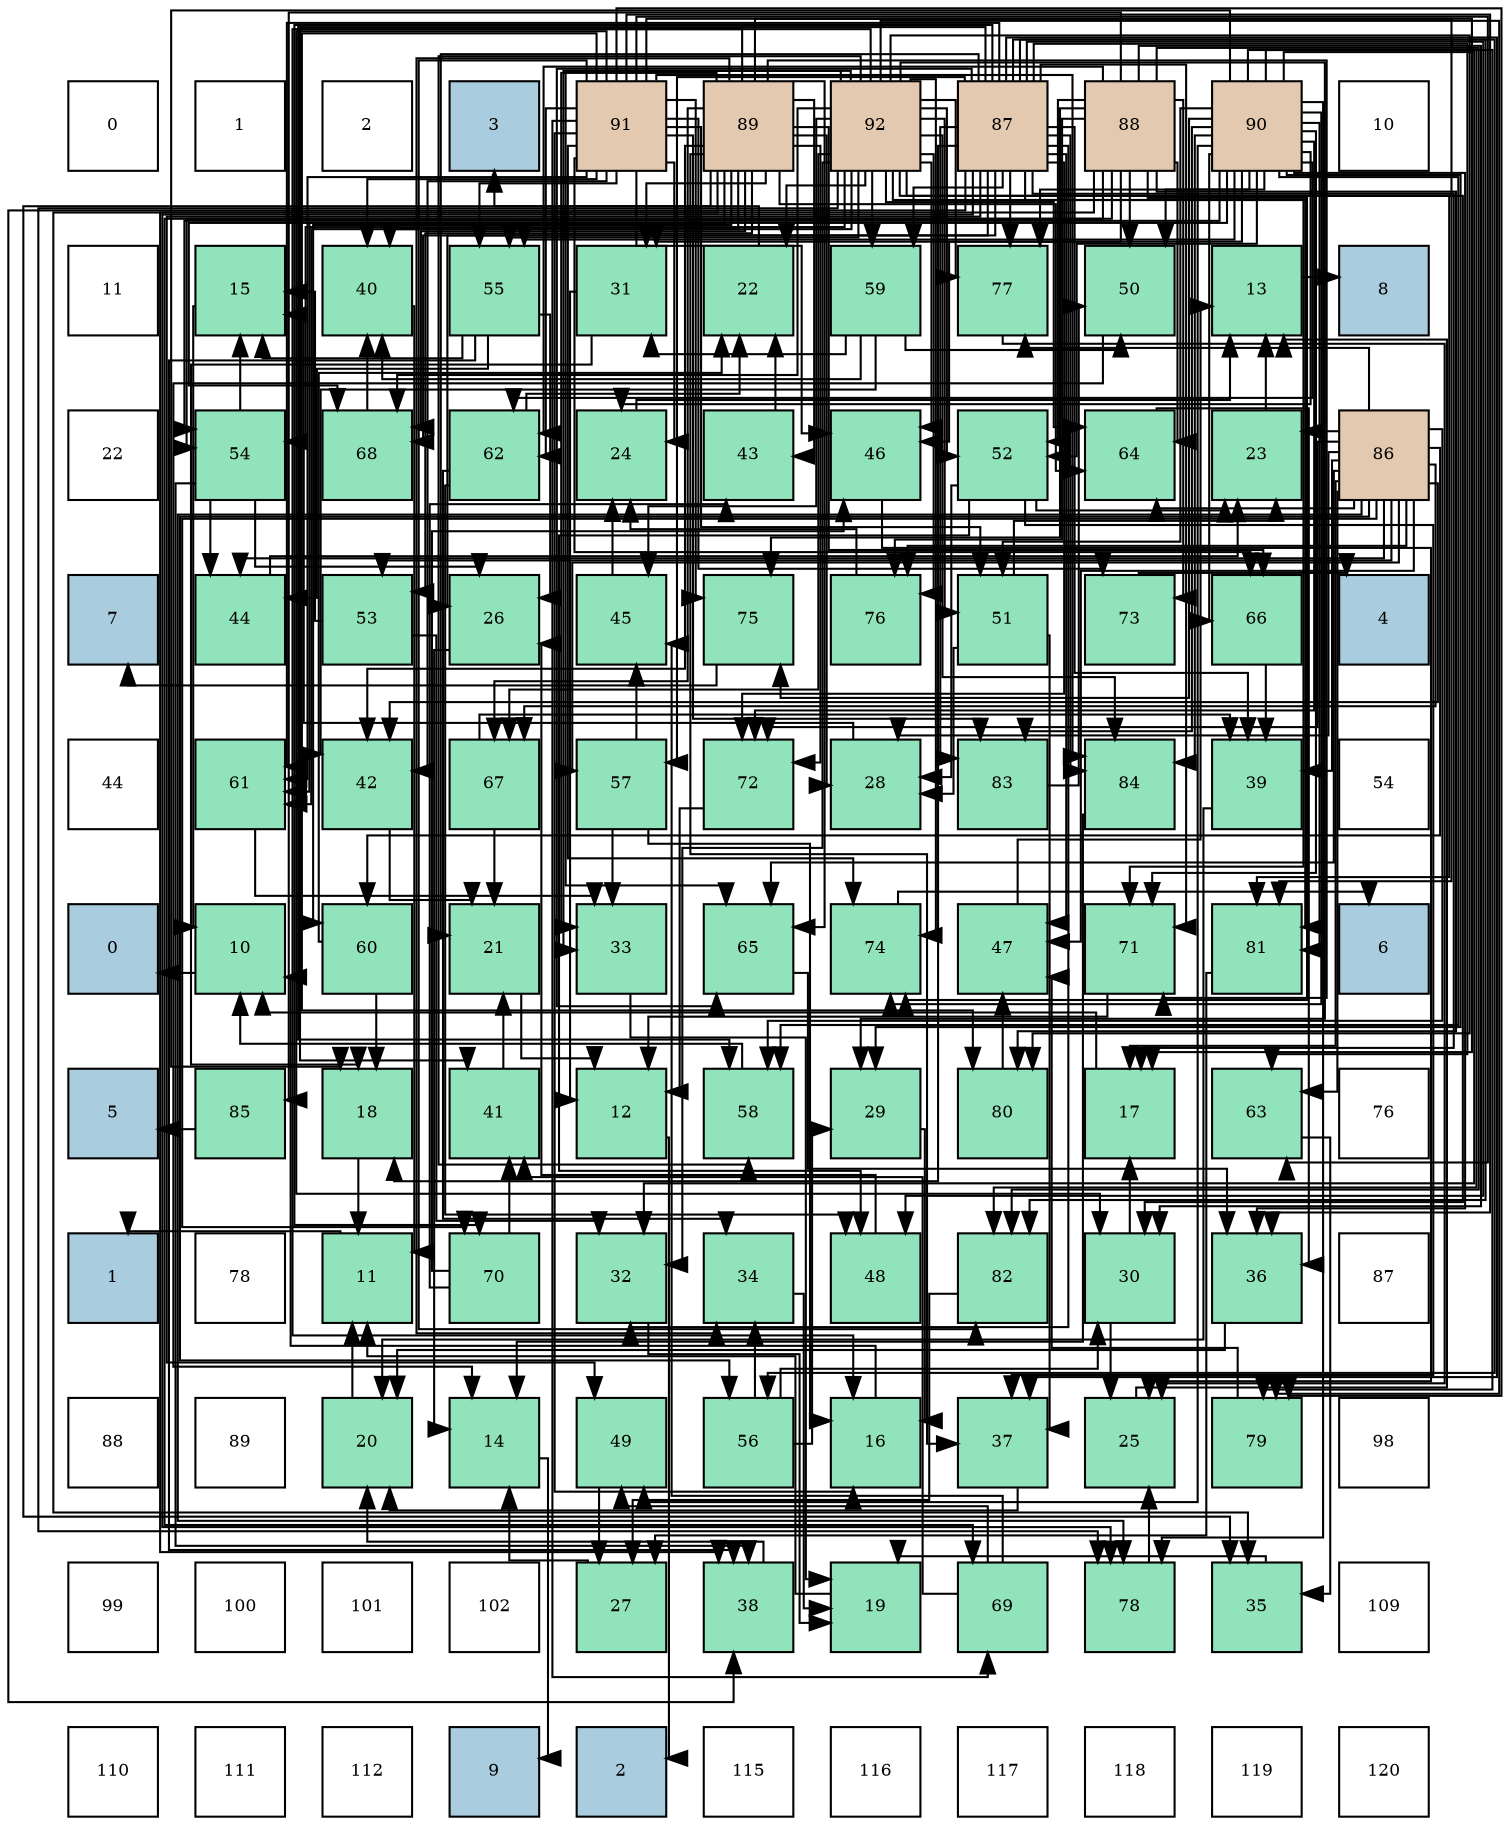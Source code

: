 digraph layout{
 rankdir=TB;
 splines=ortho;
 node [style=filled shape=square fixedsize=true width=0.6];
0[label="0", fontsize=8, fillcolor="#ffffff"];
1[label="1", fontsize=8, fillcolor="#ffffff"];
2[label="2", fontsize=8, fillcolor="#ffffff"];
3[label="3", fontsize=8, fillcolor="#a9ccde"];
4[label="91", fontsize=8, fillcolor="#e3c9af"];
5[label="89", fontsize=8, fillcolor="#e3c9af"];
6[label="92", fontsize=8, fillcolor="#e3c9af"];
7[label="87", fontsize=8, fillcolor="#e3c9af"];
8[label="88", fontsize=8, fillcolor="#e3c9af"];
9[label="90", fontsize=8, fillcolor="#e3c9af"];
10[label="10", fontsize=8, fillcolor="#ffffff"];
11[label="11", fontsize=8, fillcolor="#ffffff"];
12[label="15", fontsize=8, fillcolor="#91e3bb"];
13[label="40", fontsize=8, fillcolor="#91e3bb"];
14[label="55", fontsize=8, fillcolor="#91e3bb"];
15[label="31", fontsize=8, fillcolor="#91e3bb"];
16[label="22", fontsize=8, fillcolor="#91e3bb"];
17[label="59", fontsize=8, fillcolor="#91e3bb"];
18[label="77", fontsize=8, fillcolor="#91e3bb"];
19[label="50", fontsize=8, fillcolor="#91e3bb"];
20[label="13", fontsize=8, fillcolor="#91e3bb"];
21[label="8", fontsize=8, fillcolor="#a9ccde"];
22[label="22", fontsize=8, fillcolor="#ffffff"];
23[label="54", fontsize=8, fillcolor="#91e3bb"];
24[label="68", fontsize=8, fillcolor="#91e3bb"];
25[label="62", fontsize=8, fillcolor="#91e3bb"];
26[label="24", fontsize=8, fillcolor="#91e3bb"];
27[label="43", fontsize=8, fillcolor="#91e3bb"];
28[label="46", fontsize=8, fillcolor="#91e3bb"];
29[label="52", fontsize=8, fillcolor="#91e3bb"];
30[label="64", fontsize=8, fillcolor="#91e3bb"];
31[label="23", fontsize=8, fillcolor="#91e3bb"];
32[label="86", fontsize=8, fillcolor="#e3c9af"];
33[label="7", fontsize=8, fillcolor="#a9ccde"];
34[label="44", fontsize=8, fillcolor="#91e3bb"];
35[label="53", fontsize=8, fillcolor="#91e3bb"];
36[label="26", fontsize=8, fillcolor="#91e3bb"];
37[label="45", fontsize=8, fillcolor="#91e3bb"];
38[label="75", fontsize=8, fillcolor="#91e3bb"];
39[label="76", fontsize=8, fillcolor="#91e3bb"];
40[label="51", fontsize=8, fillcolor="#91e3bb"];
41[label="73", fontsize=8, fillcolor="#91e3bb"];
42[label="66", fontsize=8, fillcolor="#91e3bb"];
43[label="4", fontsize=8, fillcolor="#a9ccde"];
44[label="44", fontsize=8, fillcolor="#ffffff"];
45[label="61", fontsize=8, fillcolor="#91e3bb"];
46[label="42", fontsize=8, fillcolor="#91e3bb"];
47[label="67", fontsize=8, fillcolor="#91e3bb"];
48[label="57", fontsize=8, fillcolor="#91e3bb"];
49[label="72", fontsize=8, fillcolor="#91e3bb"];
50[label="28", fontsize=8, fillcolor="#91e3bb"];
51[label="83", fontsize=8, fillcolor="#91e3bb"];
52[label="84", fontsize=8, fillcolor="#91e3bb"];
53[label="39", fontsize=8, fillcolor="#91e3bb"];
54[label="54", fontsize=8, fillcolor="#ffffff"];
55[label="0", fontsize=8, fillcolor="#a9ccde"];
56[label="10", fontsize=8, fillcolor="#91e3bb"];
57[label="60", fontsize=8, fillcolor="#91e3bb"];
58[label="21", fontsize=8, fillcolor="#91e3bb"];
59[label="33", fontsize=8, fillcolor="#91e3bb"];
60[label="65", fontsize=8, fillcolor="#91e3bb"];
61[label="74", fontsize=8, fillcolor="#91e3bb"];
62[label="47", fontsize=8, fillcolor="#91e3bb"];
63[label="71", fontsize=8, fillcolor="#91e3bb"];
64[label="81", fontsize=8, fillcolor="#91e3bb"];
65[label="6", fontsize=8, fillcolor="#a9ccde"];
66[label="5", fontsize=8, fillcolor="#a9ccde"];
67[label="85", fontsize=8, fillcolor="#91e3bb"];
68[label="18", fontsize=8, fillcolor="#91e3bb"];
69[label="41", fontsize=8, fillcolor="#91e3bb"];
70[label="12", fontsize=8, fillcolor="#91e3bb"];
71[label="58", fontsize=8, fillcolor="#91e3bb"];
72[label="29", fontsize=8, fillcolor="#91e3bb"];
73[label="80", fontsize=8, fillcolor="#91e3bb"];
74[label="17", fontsize=8, fillcolor="#91e3bb"];
75[label="63", fontsize=8, fillcolor="#91e3bb"];
76[label="76", fontsize=8, fillcolor="#ffffff"];
77[label="1", fontsize=8, fillcolor="#a9ccde"];
78[label="78", fontsize=8, fillcolor="#ffffff"];
79[label="11", fontsize=8, fillcolor="#91e3bb"];
80[label="70", fontsize=8, fillcolor="#91e3bb"];
81[label="32", fontsize=8, fillcolor="#91e3bb"];
82[label="34", fontsize=8, fillcolor="#91e3bb"];
83[label="48", fontsize=8, fillcolor="#91e3bb"];
84[label="82", fontsize=8, fillcolor="#91e3bb"];
85[label="30", fontsize=8, fillcolor="#91e3bb"];
86[label="36", fontsize=8, fillcolor="#91e3bb"];
87[label="87", fontsize=8, fillcolor="#ffffff"];
88[label="88", fontsize=8, fillcolor="#ffffff"];
89[label="89", fontsize=8, fillcolor="#ffffff"];
90[label="20", fontsize=8, fillcolor="#91e3bb"];
91[label="14", fontsize=8, fillcolor="#91e3bb"];
92[label="49", fontsize=8, fillcolor="#91e3bb"];
93[label="56", fontsize=8, fillcolor="#91e3bb"];
94[label="16", fontsize=8, fillcolor="#91e3bb"];
95[label="37", fontsize=8, fillcolor="#91e3bb"];
96[label="25", fontsize=8, fillcolor="#91e3bb"];
97[label="79", fontsize=8, fillcolor="#91e3bb"];
98[label="98", fontsize=8, fillcolor="#ffffff"];
99[label="99", fontsize=8, fillcolor="#ffffff"];
100[label="100", fontsize=8, fillcolor="#ffffff"];
101[label="101", fontsize=8, fillcolor="#ffffff"];
102[label="102", fontsize=8, fillcolor="#ffffff"];
103[label="27", fontsize=8, fillcolor="#91e3bb"];
104[label="38", fontsize=8, fillcolor="#91e3bb"];
105[label="19", fontsize=8, fillcolor="#91e3bb"];
106[label="69", fontsize=8, fillcolor="#91e3bb"];
107[label="78", fontsize=8, fillcolor="#91e3bb"];
108[label="35", fontsize=8, fillcolor="#91e3bb"];
109[label="109", fontsize=8, fillcolor="#ffffff"];
110[label="110", fontsize=8, fillcolor="#ffffff"];
111[label="111", fontsize=8, fillcolor="#ffffff"];
112[label="112", fontsize=8, fillcolor="#ffffff"];
113[label="9", fontsize=8, fillcolor="#a9ccde"];
114[label="2", fontsize=8, fillcolor="#a9ccde"];
115[label="115", fontsize=8, fillcolor="#ffffff"];
116[label="116", fontsize=8, fillcolor="#ffffff"];
117[label="117", fontsize=8, fillcolor="#ffffff"];
118[label="118", fontsize=8, fillcolor="#ffffff"];
119[label="119", fontsize=8, fillcolor="#ffffff"];
120[label="120", fontsize=8, fillcolor="#ffffff"];
edge [constraint=false, style=vis];56 -> 55;
79 -> 77;
70 -> 114;
20 -> 21;
91 -> 113;
12 -> 56;
94 -> 56;
74 -> 56;
68 -> 79;
105 -> 79;
90 -> 79;
58 -> 70;
16 -> 3;
31 -> 20;
26 -> 20;
96 -> 20;
36 -> 91;
103 -> 91;
50 -> 12;
72 -> 94;
85 -> 74;
85 -> 96;
15 -> 70;
15 -> 68;
81 -> 105;
59 -> 105;
82 -> 105;
108 -> 105;
86 -> 90;
95 -> 90;
104 -> 90;
53 -> 90;
13 -> 79;
69 -> 58;
46 -> 58;
27 -> 16;
34 -> 31;
37 -> 26;
28 -> 96;
62 -> 20;
83 -> 36;
92 -> 103;
19 -> 91;
40 -> 31;
40 -> 50;
40 -> 95;
29 -> 31;
29 -> 50;
29 -> 95;
29 -> 83;
35 -> 12;
35 -> 81;
23 -> 12;
23 -> 36;
23 -> 104;
23 -> 34;
14 -> 12;
14 -> 36;
14 -> 104;
14 -> 34;
93 -> 72;
93 -> 85;
93 -> 82;
48 -> 94;
48 -> 59;
48 -> 37;
71 -> 56;
17 -> 15;
17 -> 13;
17 -> 46;
17 -> 19;
57 -> 68;
57 -> 16;
45 -> 59;
25 -> 16;
25 -> 82;
25 -> 83;
75 -> 108;
30 -> 86;
60 -> 86;
42 -> 53;
47 -> 58;
47 -> 53;
24 -> 13;
106 -> 69;
106 -> 37;
106 -> 92;
80 -> 69;
80 -> 27;
80 -> 28;
63 -> 70;
49 -> 70;
41 -> 43;
61 -> 65;
38 -> 33;
39 -> 26;
18 -> 96;
107 -> 96;
97 -> 62;
73 -> 62;
64 -> 103;
84 -> 103;
51 -> 19;
52 -> 91;
67 -> 66;
32 -> 74;
32 -> 31;
32 -> 50;
32 -> 53;
32 -> 46;
32 -> 34;
32 -> 62;
32 -> 35;
32 -> 93;
32 -> 48;
32 -> 71;
32 -> 57;
32 -> 75;
32 -> 30;
32 -> 60;
32 -> 47;
32 -> 80;
32 -> 49;
32 -> 39;
32 -> 18;
32 -> 107;
7 -> 74;
7 -> 68;
7 -> 58;
7 -> 36;
7 -> 81;
7 -> 95;
7 -> 104;
7 -> 53;
7 -> 62;
7 -> 83;
7 -> 92;
7 -> 93;
7 -> 48;
7 -> 71;
7 -> 17;
7 -> 45;
7 -> 75;
7 -> 60;
7 -> 24;
7 -> 80;
7 -> 63;
7 -> 49;
7 -> 18;
7 -> 107;
7 -> 64;
7 -> 84;
7 -> 51;
7 -> 52;
8 -> 85;
8 -> 15;
8 -> 108;
8 -> 19;
8 -> 29;
8 -> 23;
8 -> 25;
8 -> 30;
8 -> 106;
8 -> 41;
8 -> 61;
8 -> 38;
8 -> 39;
8 -> 73;
8 -> 84;
8 -> 67;
5 -> 74;
5 -> 50;
5 -> 15;
5 -> 59;
5 -> 82;
5 -> 108;
5 -> 95;
5 -> 104;
5 -> 13;
5 -> 69;
5 -> 46;
5 -> 27;
5 -> 35;
5 -> 57;
5 -> 45;
5 -> 30;
5 -> 60;
5 -> 42;
5 -> 47;
5 -> 24;
5 -> 63;
5 -> 49;
9 -> 68;
9 -> 26;
9 -> 72;
9 -> 81;
9 -> 86;
9 -> 28;
9 -> 92;
9 -> 19;
9 -> 40;
9 -> 29;
9 -> 23;
9 -> 14;
9 -> 71;
9 -> 25;
9 -> 42;
9 -> 24;
9 -> 63;
9 -> 49;
9 -> 61;
9 -> 38;
9 -> 18;
9 -> 107;
9 -> 97;
9 -> 64;
9 -> 84;
9 -> 51;
9 -> 52;
4 -> 94;
4 -> 26;
4 -> 85;
4 -> 86;
4 -> 13;
4 -> 46;
4 -> 28;
4 -> 40;
4 -> 14;
4 -> 45;
4 -> 25;
4 -> 75;
4 -> 42;
4 -> 106;
4 -> 41;
4 -> 61;
4 -> 38;
4 -> 97;
4 -> 73;
4 -> 64;
4 -> 84;
4 -> 51;
4 -> 52;
6 -> 94;
6 -> 16;
6 -> 72;
6 -> 85;
6 -> 81;
6 -> 59;
6 -> 37;
6 -> 28;
6 -> 40;
6 -> 29;
6 -> 23;
6 -> 14;
6 -> 71;
6 -> 17;
6 -> 45;
6 -> 30;
6 -> 60;
6 -> 47;
6 -> 24;
6 -> 63;
6 -> 61;
6 -> 39;
6 -> 18;
6 -> 107;
6 -> 97;
6 -> 73;
6 -> 64;
6 -> 52;
edge [constraint=true, style=invis];
0 -> 11 -> 22 -> 33 -> 44 -> 55 -> 66 -> 77 -> 88 -> 99 -> 110;
1 -> 12 -> 23 -> 34 -> 45 -> 56 -> 67 -> 78 -> 89 -> 100 -> 111;
2 -> 13 -> 24 -> 35 -> 46 -> 57 -> 68 -> 79 -> 90 -> 101 -> 112;
3 -> 14 -> 25 -> 36 -> 47 -> 58 -> 69 -> 80 -> 91 -> 102 -> 113;
4 -> 15 -> 26 -> 37 -> 48 -> 59 -> 70 -> 81 -> 92 -> 103 -> 114;
5 -> 16 -> 27 -> 38 -> 49 -> 60 -> 71 -> 82 -> 93 -> 104 -> 115;
6 -> 17 -> 28 -> 39 -> 50 -> 61 -> 72 -> 83 -> 94 -> 105 -> 116;
7 -> 18 -> 29 -> 40 -> 51 -> 62 -> 73 -> 84 -> 95 -> 106 -> 117;
8 -> 19 -> 30 -> 41 -> 52 -> 63 -> 74 -> 85 -> 96 -> 107 -> 118;
9 -> 20 -> 31 -> 42 -> 53 -> 64 -> 75 -> 86 -> 97 -> 108 -> 119;
10 -> 21 -> 32 -> 43 -> 54 -> 65 -> 76 -> 87 -> 98 -> 109 -> 120;
rank = same {0 -> 1 -> 2 -> 3 -> 4 -> 5 -> 6 -> 7 -> 8 -> 9 -> 10};
rank = same {11 -> 12 -> 13 -> 14 -> 15 -> 16 -> 17 -> 18 -> 19 -> 20 -> 21};
rank = same {22 -> 23 -> 24 -> 25 -> 26 -> 27 -> 28 -> 29 -> 30 -> 31 -> 32};
rank = same {33 -> 34 -> 35 -> 36 -> 37 -> 38 -> 39 -> 40 -> 41 -> 42 -> 43};
rank = same {44 -> 45 -> 46 -> 47 -> 48 -> 49 -> 50 -> 51 -> 52 -> 53 -> 54};
rank = same {55 -> 56 -> 57 -> 58 -> 59 -> 60 -> 61 -> 62 -> 63 -> 64 -> 65};
rank = same {66 -> 67 -> 68 -> 69 -> 70 -> 71 -> 72 -> 73 -> 74 -> 75 -> 76};
rank = same {77 -> 78 -> 79 -> 80 -> 81 -> 82 -> 83 -> 84 -> 85 -> 86 -> 87};
rank = same {88 -> 89 -> 90 -> 91 -> 92 -> 93 -> 94 -> 95 -> 96 -> 97 -> 98};
rank = same {99 -> 100 -> 101 -> 102 -> 103 -> 104 -> 105 -> 106 -> 107 -> 108 -> 109};
rank = same {110 -> 111 -> 112 -> 113 -> 114 -> 115 -> 116 -> 117 -> 118 -> 119 -> 120};
}
